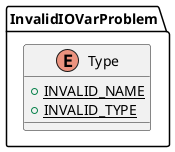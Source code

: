 @startuml

    enum InvalidIOVarProblem.Type {
        {static} +INVALID_NAME
        {static} +INVALID_TYPE
    }

@enduml
